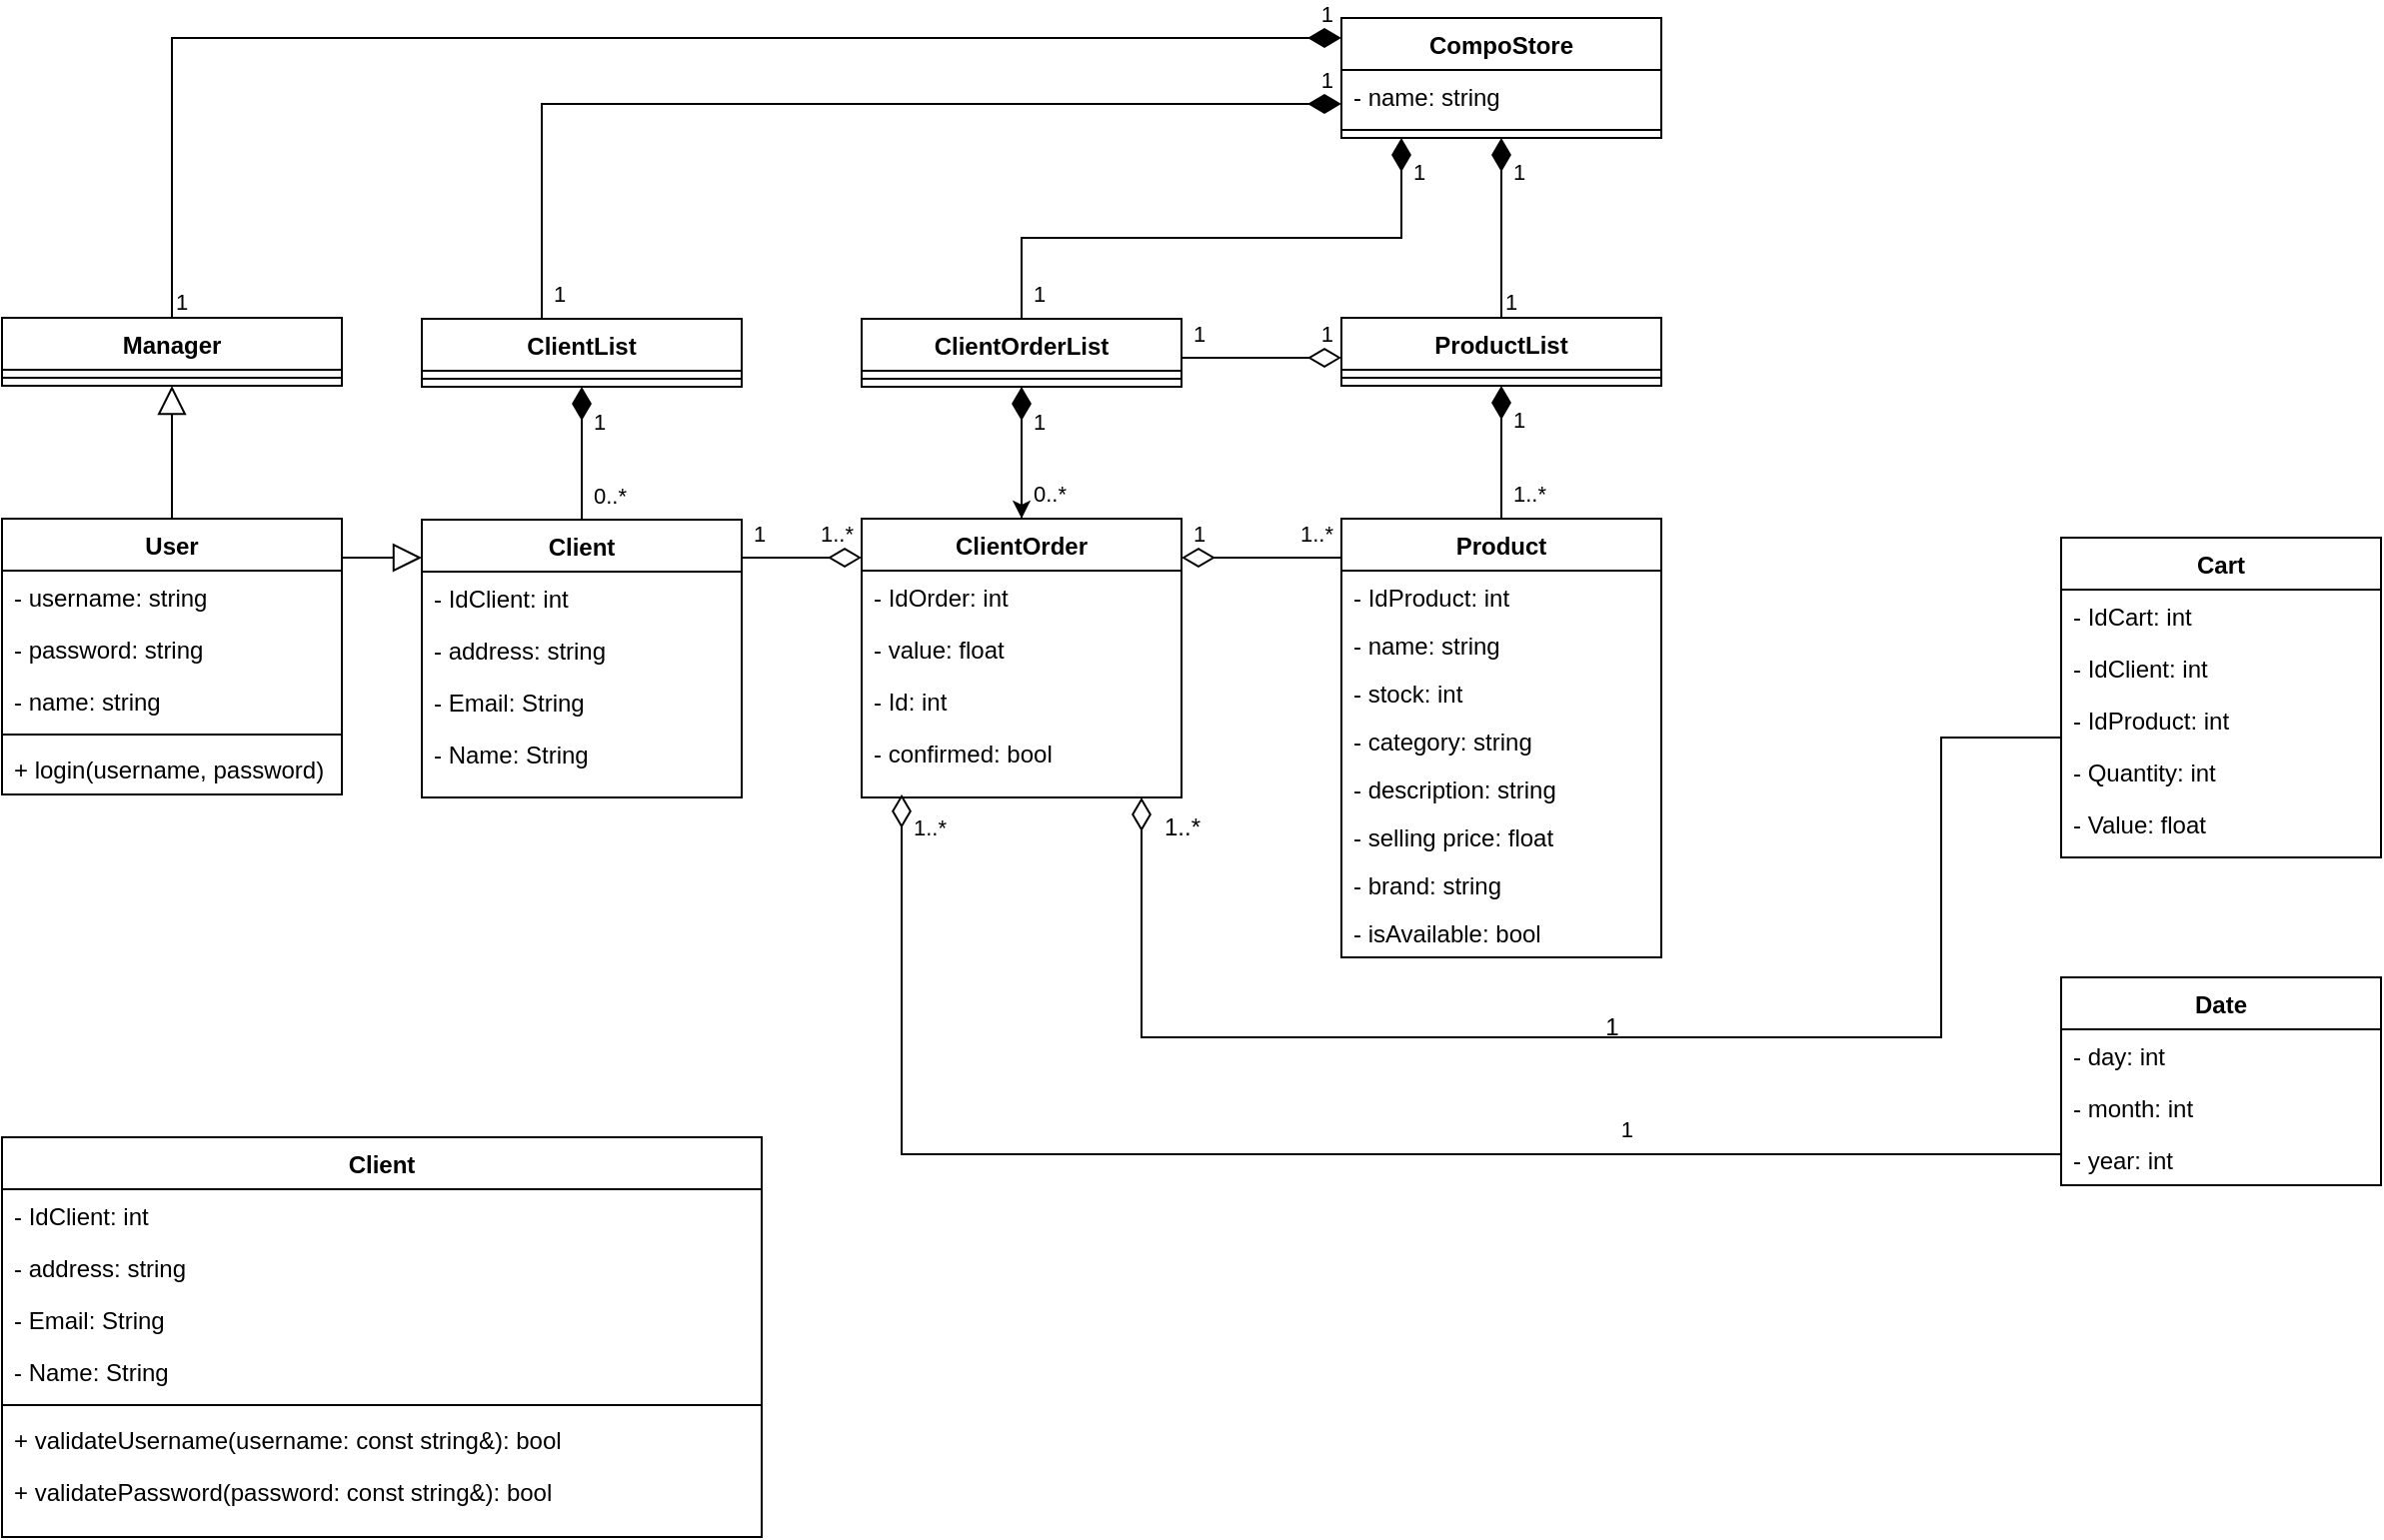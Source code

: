 <mxfile version="24.2.5" type="device">
  <diagram id="C5RBs43oDa-KdzZeNtuy" name="Page-1">
    <mxGraphModel dx="2487" dy="984" grid="1" gridSize="10" guides="1" tooltips="1" connect="1" arrows="1" fold="1" page="0" pageScale="1" pageWidth="827" pageHeight="1169" math="0" shadow="0">
      <root>
        <mxCell id="WIyWlLk6GJQsqaUBKTNV-0" />
        <mxCell id="WIyWlLk6GJQsqaUBKTNV-1" parent="WIyWlLk6GJQsqaUBKTNV-0" />
        <mxCell id="zkfFHV4jXpPFQw0GAbJ--0" value="CompoStore&#xa;" style="swimlane;fontStyle=1;align=center;verticalAlign=top;childLayout=stackLayout;horizontal=1;startSize=26;horizontalStack=0;resizeParent=1;resizeLast=0;collapsible=1;marginBottom=0;rounded=0;shadow=0;strokeWidth=1;" parent="WIyWlLk6GJQsqaUBKTNV-1" vertex="1">
          <mxGeometry x="220" y="120" width="160" height="60" as="geometry">
            <mxRectangle x="220" y="120" width="160" height="26" as="alternateBounds" />
          </mxGeometry>
        </mxCell>
        <mxCell id="zkfFHV4jXpPFQw0GAbJ--1" value="- name: string" style="text;align=left;verticalAlign=top;spacingLeft=4;spacingRight=4;overflow=hidden;rotatable=0;points=[[0,0.5],[1,0.5]];portConstraint=eastwest;" parent="zkfFHV4jXpPFQw0GAbJ--0" vertex="1">
          <mxGeometry y="26" width="160" height="26" as="geometry" />
        </mxCell>
        <mxCell id="zkfFHV4jXpPFQw0GAbJ--4" value="" style="line;html=1;strokeWidth=1;align=left;verticalAlign=middle;spacingTop=-1;spacingLeft=3;spacingRight=3;rotatable=0;labelPosition=right;points=[];portConstraint=eastwest;" parent="zkfFHV4jXpPFQw0GAbJ--0" vertex="1">
          <mxGeometry y="52" width="160" height="8" as="geometry" />
        </mxCell>
        <mxCell id="zkfFHV4jXpPFQw0GAbJ--17" value="ProductList" style="swimlane;fontStyle=1;align=center;verticalAlign=top;childLayout=stackLayout;horizontal=1;startSize=26;horizontalStack=0;resizeParent=1;resizeLast=0;collapsible=1;marginBottom=0;rounded=0;shadow=0;strokeWidth=1;" parent="WIyWlLk6GJQsqaUBKTNV-1" vertex="1">
          <mxGeometry x="220" y="270" width="160" height="34" as="geometry">
            <mxRectangle x="508" y="120" width="160" height="26" as="alternateBounds" />
          </mxGeometry>
        </mxCell>
        <mxCell id="zkfFHV4jXpPFQw0GAbJ--23" value="" style="line;html=1;strokeWidth=1;align=left;verticalAlign=middle;spacingTop=-1;spacingLeft=3;spacingRight=3;rotatable=0;labelPosition=right;points=[];portConstraint=eastwest;" parent="zkfFHV4jXpPFQw0GAbJ--17" vertex="1">
          <mxGeometry y="26" width="160" height="8" as="geometry" />
        </mxCell>
        <mxCell id="iN_ytyPFfwO-LKRt8U5E-12" value="ClientList" style="swimlane;fontStyle=1;align=center;verticalAlign=top;childLayout=stackLayout;horizontal=1;startSize=26;horizontalStack=0;resizeParent=1;resizeLast=0;collapsible=1;marginBottom=0;rounded=0;shadow=0;strokeWidth=1;" parent="WIyWlLk6GJQsqaUBKTNV-1" vertex="1">
          <mxGeometry x="-240" y="270.53" width="160" height="34" as="geometry">
            <mxRectangle x="508" y="120" width="160" height="26" as="alternateBounds" />
          </mxGeometry>
        </mxCell>
        <mxCell id="iN_ytyPFfwO-LKRt8U5E-14" value="" style="line;html=1;strokeWidth=1;align=left;verticalAlign=middle;spacingTop=-1;spacingLeft=3;spacingRight=3;rotatable=0;labelPosition=right;points=[];portConstraint=eastwest;" parent="iN_ytyPFfwO-LKRt8U5E-12" vertex="1">
          <mxGeometry y="26" width="160" height="8" as="geometry" />
        </mxCell>
        <mxCell id="iN_ytyPFfwO-LKRt8U5E-16" value="Product" style="swimlane;fontStyle=1;align=center;verticalAlign=top;childLayout=stackLayout;horizontal=1;startSize=26;horizontalStack=0;resizeParent=1;resizeLast=0;collapsible=1;marginBottom=0;rounded=0;shadow=0;strokeWidth=1;" parent="WIyWlLk6GJQsqaUBKTNV-1" vertex="1">
          <mxGeometry x="220" y="370.44" width="160" height="219.56" as="geometry">
            <mxRectangle x="530" y="340" width="160" height="26" as="alternateBounds" />
          </mxGeometry>
        </mxCell>
        <mxCell id="iN_ytyPFfwO-LKRt8U5E-17" value="- IdProduct: int" style="text;align=left;verticalAlign=top;spacingLeft=4;spacingRight=4;overflow=hidden;rotatable=0;points=[[0,0.5],[1,0.5]];portConstraint=eastwest;rounded=0;shadow=0;html=0;" parent="iN_ytyPFfwO-LKRt8U5E-16" vertex="1">
          <mxGeometry y="26" width="160" height="24" as="geometry" />
        </mxCell>
        <mxCell id="iN_ytyPFfwO-LKRt8U5E-31" value="- name: string" style="text;align=left;verticalAlign=top;spacingLeft=4;spacingRight=4;overflow=hidden;rotatable=0;points=[[0,0.5],[1,0.5]];portConstraint=eastwest;rounded=0;shadow=0;html=0;" parent="iN_ytyPFfwO-LKRt8U5E-16" vertex="1">
          <mxGeometry y="50" width="160" height="24" as="geometry" />
        </mxCell>
        <mxCell id="iN_ytyPFfwO-LKRt8U5E-32" value="- stock: int" style="text;align=left;verticalAlign=top;spacingLeft=4;spacingRight=4;overflow=hidden;rotatable=0;points=[[0,0.5],[1,0.5]];portConstraint=eastwest;rounded=0;shadow=0;html=0;" parent="iN_ytyPFfwO-LKRt8U5E-16" vertex="1">
          <mxGeometry y="74" width="160" height="24" as="geometry" />
        </mxCell>
        <mxCell id="iN_ytyPFfwO-LKRt8U5E-33" value="- category: string" style="text;align=left;verticalAlign=top;spacingLeft=4;spacingRight=4;overflow=hidden;rotatable=0;points=[[0,0.5],[1,0.5]];portConstraint=eastwest;rounded=0;shadow=0;html=0;" parent="iN_ytyPFfwO-LKRt8U5E-16" vertex="1">
          <mxGeometry y="98" width="160" height="24" as="geometry" />
        </mxCell>
        <mxCell id="iN_ytyPFfwO-LKRt8U5E-34" value="- description: string" style="text;align=left;verticalAlign=top;spacingLeft=4;spacingRight=4;overflow=hidden;rotatable=0;points=[[0,0.5],[1,0.5]];portConstraint=eastwest;rounded=0;shadow=0;html=0;" parent="iN_ytyPFfwO-LKRt8U5E-16" vertex="1">
          <mxGeometry y="122" width="160" height="24" as="geometry" />
        </mxCell>
        <mxCell id="iN_ytyPFfwO-LKRt8U5E-37" value="- selling price: float" style="text;align=left;verticalAlign=top;spacingLeft=4;spacingRight=4;overflow=hidden;rotatable=0;points=[[0,0.5],[1,0.5]];portConstraint=eastwest;rounded=0;shadow=0;html=0;" parent="iN_ytyPFfwO-LKRt8U5E-16" vertex="1">
          <mxGeometry y="146" width="160" height="24" as="geometry" />
        </mxCell>
        <mxCell id="iN_ytyPFfwO-LKRt8U5E-30" value="- brand: string" style="text;align=left;verticalAlign=top;spacingLeft=4;spacingRight=4;overflow=hidden;rotatable=0;points=[[0,0.5],[1,0.5]];portConstraint=eastwest;rounded=0;shadow=0;html=0;" parent="iN_ytyPFfwO-LKRt8U5E-16" vertex="1">
          <mxGeometry y="170" width="160" height="24" as="geometry" />
        </mxCell>
        <mxCell id="5Gs4MKYPkvbhKGbTaoF_-2" value="- isAvailable: bool" style="text;align=left;verticalAlign=top;spacingLeft=4;spacingRight=4;overflow=hidden;rotatable=0;points=[[0,0.5],[1,0.5]];portConstraint=eastwest;rounded=0;shadow=0;html=0;" parent="iN_ytyPFfwO-LKRt8U5E-16" vertex="1">
          <mxGeometry y="194" width="160" height="24" as="geometry" />
        </mxCell>
        <mxCell id="iN_ytyPFfwO-LKRt8U5E-38" value="" style="endArrow=none;endSize=12;startArrow=diamondThin;startSize=14;startFill=1;edgeStyle=orthogonalEdgeStyle;rounded=0;shadow=0;html=1;endFill=0;" parent="WIyWlLk6GJQsqaUBKTNV-1" source="zkfFHV4jXpPFQw0GAbJ--17" target="iN_ytyPFfwO-LKRt8U5E-16" edge="1">
          <mxGeometry relative="1" as="geometry">
            <mxPoint x="380" y="270" as="sourcePoint" />
            <mxPoint x="540" y="270" as="targetPoint" />
          </mxGeometry>
        </mxCell>
        <mxCell id="iN_ytyPFfwO-LKRt8U5E-39" value="1" style="edgeLabel;resizable=0;html=1;align=left;verticalAlign=top;spacingLeft=0;spacing=6;" parent="iN_ytyPFfwO-LKRt8U5E-38" connectable="0" vertex="1">
          <mxGeometry x="-1" relative="1" as="geometry" />
        </mxCell>
        <mxCell id="iN_ytyPFfwO-LKRt8U5E-40" value="1..*" style="edgeLabel;resizable=0;html=1;align=left;verticalAlign=bottom;spacingLeft=0;spacing=6;" parent="iN_ytyPFfwO-LKRt8U5E-38" connectable="0" vertex="1">
          <mxGeometry x="1" relative="1" as="geometry" />
        </mxCell>
        <mxCell id="iN_ytyPFfwO-LKRt8U5E-41" value="" style="endArrow=none;endSize=12;startArrow=diamondThin;startSize=14;startFill=1;edgeStyle=orthogonalEdgeStyle;rounded=0;shadow=0;html=1;endFill=0;" parent="WIyWlLk6GJQsqaUBKTNV-1" source="zkfFHV4jXpPFQw0GAbJ--0" target="zkfFHV4jXpPFQw0GAbJ--17" edge="1">
          <mxGeometry relative="1" as="geometry">
            <mxPoint x="310" y="200" as="sourcePoint" />
            <mxPoint x="480" y="280" as="targetPoint" />
            <Array as="points">
              <mxPoint x="300" y="220" />
              <mxPoint x="300" y="220" />
            </Array>
          </mxGeometry>
        </mxCell>
        <mxCell id="iN_ytyPFfwO-LKRt8U5E-42" value="1" style="edgeLabel;resizable=0;html=1;align=left;verticalAlign=top;spacingLeft=0;spacingBottom=0;spacing=6;" parent="iN_ytyPFfwO-LKRt8U5E-41" connectable="0" vertex="1">
          <mxGeometry x="-1" relative="1" as="geometry" />
        </mxCell>
        <mxCell id="iN_ytyPFfwO-LKRt8U5E-43" value="1" style="edgeLabel;resizable=0;html=1;align=left;verticalAlign=bottom;" parent="iN_ytyPFfwO-LKRt8U5E-41" connectable="0" vertex="1">
          <mxGeometry x="1" relative="1" as="geometry" />
        </mxCell>
        <mxCell id="iN_ytyPFfwO-LKRt8U5E-52" value="Client" style="swimlane;fontStyle=1;align=center;verticalAlign=top;childLayout=stackLayout;horizontal=1;startSize=26;horizontalStack=0;resizeParent=1;resizeLast=0;collapsible=1;marginBottom=0;rounded=0;shadow=0;strokeWidth=1;" parent="WIyWlLk6GJQsqaUBKTNV-1" vertex="1">
          <mxGeometry x="-240" y="370.97" width="160" height="139.03" as="geometry">
            <mxRectangle x="508" y="120" width="160" height="26" as="alternateBounds" />
          </mxGeometry>
        </mxCell>
        <mxCell id="sALnEftFewzRV7vNK5JJ-0" value="- IdClient: int" style="text;align=left;verticalAlign=top;spacingLeft=4;spacingRight=4;overflow=hidden;rotatable=0;points=[[0,0.5],[1,0.5]];portConstraint=eastwest;rounded=0;shadow=0;html=0;" vertex="1" parent="iN_ytyPFfwO-LKRt8U5E-52">
          <mxGeometry y="26" width="160" height="26" as="geometry" />
        </mxCell>
        <mxCell id="iN_ytyPFfwO-LKRt8U5E-53" value="- address: string" style="text;align=left;verticalAlign=top;spacingLeft=4;spacingRight=4;overflow=hidden;rotatable=0;points=[[0,0.5],[1,0.5]];portConstraint=eastwest;rounded=0;shadow=0;html=0;" parent="iN_ytyPFfwO-LKRt8U5E-52" vertex="1">
          <mxGeometry y="52" width="160" height="26" as="geometry" />
        </mxCell>
        <mxCell id="7v_f2DVDpKkLpPEvHury-0" value="- Email: String" style="text;align=left;verticalAlign=top;spacingLeft=4;spacingRight=4;overflow=hidden;rotatable=0;points=[[0,0.5],[1,0.5]];portConstraint=eastwest;rounded=0;shadow=0;html=0;" parent="iN_ytyPFfwO-LKRt8U5E-52" vertex="1">
          <mxGeometry y="78" width="160" height="26" as="geometry" />
        </mxCell>
        <mxCell id="sALnEftFewzRV7vNK5JJ-1" value="- Name: String" style="text;align=left;verticalAlign=top;spacingLeft=4;spacingRight=4;overflow=hidden;rotatable=0;points=[[0,0.5],[1,0.5]];portConstraint=eastwest;rounded=0;shadow=0;html=0;" vertex="1" parent="iN_ytyPFfwO-LKRt8U5E-52">
          <mxGeometry y="104" width="160" height="26" as="geometry" />
        </mxCell>
        <mxCell id="iN_ytyPFfwO-LKRt8U5E-55" value="" style="endArrow=none;endSize=12;startArrow=diamondThin;startSize=14;startFill=1;edgeStyle=orthogonalEdgeStyle;rounded=0;shadow=0;html=1;endFill=0;" parent="WIyWlLk6GJQsqaUBKTNV-1" source="iN_ytyPFfwO-LKRt8U5E-12" target="iN_ytyPFfwO-LKRt8U5E-52" edge="1">
          <mxGeometry relative="1" as="geometry">
            <mxPoint x="-160" y="348.53" as="sourcePoint" />
            <mxPoint x="-170" y="458.53" as="targetPoint" />
          </mxGeometry>
        </mxCell>
        <mxCell id="iN_ytyPFfwO-LKRt8U5E-56" value="1" style="edgeLabel;resizable=0;html=1;align=left;verticalAlign=top;spacingLeft=0;spacing=6;" parent="iN_ytyPFfwO-LKRt8U5E-55" connectable="0" vertex="1">
          <mxGeometry x="-1" relative="1" as="geometry" />
        </mxCell>
        <mxCell id="iN_ytyPFfwO-LKRt8U5E-57" value="0..*" style="edgeLabel;resizable=0;html=1;align=left;verticalAlign=bottom;spacingLeft=0;spacing=6;" parent="iN_ytyPFfwO-LKRt8U5E-55" connectable="0" vertex="1">
          <mxGeometry x="1" relative="1" as="geometry" />
        </mxCell>
        <mxCell id="eAABxuXtEv0g0_l2Q7G4-8" value="" style="endArrow=none;endSize=12;startArrow=diamondThin;startSize=14;startFill=1;edgeStyle=orthogonalEdgeStyle;rounded=0;shadow=0;html=1;endFill=0;" parent="WIyWlLk6GJQsqaUBKTNV-1" source="zkfFHV4jXpPFQw0GAbJ--0" target="iN_ytyPFfwO-LKRt8U5E-12" edge="1">
          <mxGeometry relative="1" as="geometry">
            <mxPoint x="-170" y="150" as="sourcePoint" />
            <mxPoint x="50" y="260" as="targetPoint" />
            <Array as="points">
              <mxPoint x="-180" y="163" />
            </Array>
          </mxGeometry>
        </mxCell>
        <mxCell id="eAABxuXtEv0g0_l2Q7G4-9" value="1" style="edgeLabel;resizable=0;html=1;align=right;verticalAlign=bottom;spacingLeft=0;spacingBottom=0;spacing=6;" parent="eAABxuXtEv0g0_l2Q7G4-8" connectable="0" vertex="1">
          <mxGeometry x="-1" relative="1" as="geometry" />
        </mxCell>
        <mxCell id="eAABxuXtEv0g0_l2Q7G4-10" value="1" style="edgeLabel;resizable=0;html=1;align=left;verticalAlign=bottom;spacing=6;" parent="eAABxuXtEv0g0_l2Q7G4-8" connectable="0" vertex="1">
          <mxGeometry x="1" relative="1" as="geometry" />
        </mxCell>
        <mxCell id="5Gs4MKYPkvbhKGbTaoF_-1" style="edgeStyle=orthogonalEdgeStyle;rounded=0;orthogonalLoop=1;jettySize=auto;html=1;" parent="WIyWlLk6GJQsqaUBKTNV-1" source="eAABxuXtEv0g0_l2Q7G4-11" target="eAABxuXtEv0g0_l2Q7G4-14" edge="1">
          <mxGeometry relative="1" as="geometry" />
        </mxCell>
        <mxCell id="eAABxuXtEv0g0_l2Q7G4-11" value="ClientOrderList" style="swimlane;fontStyle=1;align=center;verticalAlign=top;childLayout=stackLayout;horizontal=1;startSize=26;horizontalStack=0;resizeParent=1;resizeLast=0;collapsible=1;marginBottom=0;rounded=0;shadow=0;strokeWidth=1;" parent="WIyWlLk6GJQsqaUBKTNV-1" vertex="1">
          <mxGeometry x="-20" y="270.53" width="160" height="34" as="geometry">
            <mxRectangle x="-20" y="270.53" width="160" height="26" as="alternateBounds" />
          </mxGeometry>
        </mxCell>
        <mxCell id="eAABxuXtEv0g0_l2Q7G4-13" value="" style="line;html=1;strokeWidth=1;align=left;verticalAlign=middle;spacingTop=-1;spacingLeft=3;spacingRight=3;rotatable=0;labelPosition=right;points=[];portConstraint=eastwest;" parent="eAABxuXtEv0g0_l2Q7G4-11" vertex="1">
          <mxGeometry y="26" width="160" height="8" as="geometry" />
        </mxCell>
        <mxCell id="eAABxuXtEv0g0_l2Q7G4-14" value="ClientOrder" style="swimlane;fontStyle=1;align=center;verticalAlign=top;childLayout=stackLayout;horizontal=1;startSize=26;horizontalStack=0;resizeParent=1;resizeLast=0;collapsible=1;marginBottom=0;rounded=0;shadow=0;strokeWidth=1;" parent="WIyWlLk6GJQsqaUBKTNV-1" vertex="1">
          <mxGeometry x="-20" y="370.44" width="160" height="139.56" as="geometry">
            <mxRectangle x="-20" y="370.97" width="160" height="26" as="alternateBounds" />
          </mxGeometry>
        </mxCell>
        <mxCell id="5Gs4MKYPkvbhKGbTaoF_-0" value="- IdOrder: int" style="text;align=left;verticalAlign=top;spacingLeft=4;spacingRight=4;overflow=hidden;rotatable=0;points=[[0,0.5],[1,0.5]];portConstraint=eastwest;rounded=0;shadow=0;html=0;" parent="eAABxuXtEv0g0_l2Q7G4-14" vertex="1">
          <mxGeometry y="26" width="160" height="26" as="geometry" />
        </mxCell>
        <mxCell id="eAABxuXtEv0g0_l2Q7G4-98" value="- value: float" style="text;align=left;verticalAlign=top;spacingLeft=4;spacingRight=4;overflow=hidden;rotatable=0;points=[[0,0.5],[1,0.5]];portConstraint=eastwest;rounded=0;shadow=0;html=0;" parent="eAABxuXtEv0g0_l2Q7G4-14" vertex="1">
          <mxGeometry y="52" width="160" height="26" as="geometry" />
        </mxCell>
        <mxCell id="7v_f2DVDpKkLpPEvHury-25" value="- Id: int" style="text;align=left;verticalAlign=top;spacingLeft=4;spacingRight=4;overflow=hidden;rotatable=0;points=[[0,0.5],[1,0.5]];portConstraint=eastwest;rounded=0;shadow=0;html=0;" parent="eAABxuXtEv0g0_l2Q7G4-14" vertex="1">
          <mxGeometry y="78" width="160" height="26" as="geometry" />
        </mxCell>
        <mxCell id="7v_f2DVDpKkLpPEvHury-31" value="- confirmed: bool" style="text;align=left;verticalAlign=top;spacingLeft=4;spacingRight=4;overflow=hidden;rotatable=0;points=[[0,0.5],[1,0.5]];portConstraint=eastwest;rounded=0;shadow=0;html=0;" parent="eAABxuXtEv0g0_l2Q7G4-14" vertex="1">
          <mxGeometry y="104" width="160" height="26" as="geometry" />
        </mxCell>
        <mxCell id="eAABxuXtEv0g0_l2Q7G4-17" value="" style="endArrow=none;endSize=12;startArrow=diamondThin;startSize=14;startFill=1;edgeStyle=orthogonalEdgeStyle;rounded=0;shadow=0;html=1;endFill=0;" parent="WIyWlLk6GJQsqaUBKTNV-1" source="eAABxuXtEv0g0_l2Q7G4-11" target="eAABxuXtEv0g0_l2Q7G4-14" edge="1">
          <mxGeometry relative="1" as="geometry">
            <mxPoint x="60" y="348.53" as="sourcePoint" />
            <mxPoint x="50" y="458.53" as="targetPoint" />
          </mxGeometry>
        </mxCell>
        <mxCell id="eAABxuXtEv0g0_l2Q7G4-18" value="1" style="edgeLabel;resizable=0;html=1;align=left;verticalAlign=top;spacingLeft=0;spacing=6;" parent="eAABxuXtEv0g0_l2Q7G4-17" connectable="0" vertex="1">
          <mxGeometry x="-1" relative="1" as="geometry" />
        </mxCell>
        <mxCell id="eAABxuXtEv0g0_l2Q7G4-19" value="0..*" style="edgeLabel;resizable=0;html=1;align=left;verticalAlign=bottom;spacingLeft=0;spacing=6;" parent="eAABxuXtEv0g0_l2Q7G4-17" connectable="0" vertex="1">
          <mxGeometry x="1" relative="1" as="geometry" />
        </mxCell>
        <mxCell id="eAABxuXtEv0g0_l2Q7G4-23" value="" style="endArrow=none;endSize=12;startArrow=diamondThin;startSize=14;startFill=0;edgeStyle=orthogonalEdgeStyle;rounded=0;shadow=0;html=1;endFill=0;" parent="WIyWlLk6GJQsqaUBKTNV-1" source="zkfFHV4jXpPFQw0GAbJ--17" target="eAABxuXtEv0g0_l2Q7G4-11" edge="1">
          <mxGeometry relative="1" as="geometry">
            <mxPoint x="160" y="370" as="sourcePoint" />
            <mxPoint x="160" y="360" as="targetPoint" />
            <Array as="points">
              <mxPoint x="180" y="290" />
              <mxPoint x="180" y="290" />
            </Array>
          </mxGeometry>
        </mxCell>
        <mxCell id="eAABxuXtEv0g0_l2Q7G4-24" value="1" style="edgeLabel;resizable=0;html=1;align=right;verticalAlign=bottom;spacingLeft=0;spacing=6;" parent="eAABxuXtEv0g0_l2Q7G4-23" connectable="0" vertex="1">
          <mxGeometry x="-1" relative="1" as="geometry" />
        </mxCell>
        <mxCell id="eAABxuXtEv0g0_l2Q7G4-25" value="1" style="edgeLabel;resizable=0;html=1;align=left;verticalAlign=bottom;spacingLeft=0;spacing=6;" parent="eAABxuXtEv0g0_l2Q7G4-23" connectable="0" vertex="1">
          <mxGeometry x="1" relative="1" as="geometry" />
        </mxCell>
        <mxCell id="eAABxuXtEv0g0_l2Q7G4-26" value="" style="endArrow=none;endSize=12;startArrow=diamondThin;startSize=14;startFill=1;edgeStyle=orthogonalEdgeStyle;rounded=0;shadow=0;html=1;endFill=0;" parent="WIyWlLk6GJQsqaUBKTNV-1" source="zkfFHV4jXpPFQw0GAbJ--0" target="eAABxuXtEv0g0_l2Q7G4-11" edge="1">
          <mxGeometry relative="1" as="geometry">
            <mxPoint x="230" y="170" as="sourcePoint" />
            <mxPoint x="-220" y="280" as="targetPoint" />
            <Array as="points">
              <mxPoint x="250" y="230" />
              <mxPoint x="60" y="230" />
            </Array>
          </mxGeometry>
        </mxCell>
        <mxCell id="eAABxuXtEv0g0_l2Q7G4-27" value="1" style="edgeLabel;resizable=0;html=1;align=left;verticalAlign=top;spacingLeft=0;spacingBottom=0;spacing=6;" parent="eAABxuXtEv0g0_l2Q7G4-26" connectable="0" vertex="1">
          <mxGeometry x="-1" relative="1" as="geometry" />
        </mxCell>
        <mxCell id="eAABxuXtEv0g0_l2Q7G4-28" value="1" style="edgeLabel;resizable=0;html=1;align=left;verticalAlign=bottom;spacing=6;" parent="eAABxuXtEv0g0_l2Q7G4-26" connectable="0" vertex="1">
          <mxGeometry x="1" relative="1" as="geometry" />
        </mxCell>
        <mxCell id="eAABxuXtEv0g0_l2Q7G4-73" value="" style="endArrow=none;endSize=12;startArrow=diamondThin;startSize=14;startFill=0;edgeStyle=orthogonalEdgeStyle;rounded=0;shadow=0;html=1;endFill=0;" parent="WIyWlLk6GJQsqaUBKTNV-1" source="eAABxuXtEv0g0_l2Q7G4-14" target="iN_ytyPFfwO-LKRt8U5E-52" edge="1">
          <mxGeometry relative="1" as="geometry">
            <mxPoint x="-40" y="400.71" as="sourcePoint" />
            <mxPoint x="-130" y="400.71" as="targetPoint" />
            <Array as="points">
              <mxPoint x="-50" y="390" />
              <mxPoint x="-50" y="390" />
            </Array>
          </mxGeometry>
        </mxCell>
        <mxCell id="eAABxuXtEv0g0_l2Q7G4-74" value="1..*" style="edgeLabel;resizable=0;html=1;align=right;verticalAlign=bottom;spacingLeft=0;spacing=6;" parent="eAABxuXtEv0g0_l2Q7G4-73" connectable="0" vertex="1">
          <mxGeometry x="-1" relative="1" as="geometry" />
        </mxCell>
        <mxCell id="eAABxuXtEv0g0_l2Q7G4-75" value="1" style="edgeLabel;resizable=0;html=1;align=left;verticalAlign=bottom;spacingLeft=0;spacing=6;" parent="eAABxuXtEv0g0_l2Q7G4-73" connectable="0" vertex="1">
          <mxGeometry x="1" relative="1" as="geometry" />
        </mxCell>
        <mxCell id="eAABxuXtEv0g0_l2Q7G4-76" value="" style="endArrow=none;endSize=12;startArrow=diamondThin;startSize=14;startFill=0;edgeStyle=orthogonalEdgeStyle;rounded=0;shadow=0;html=1;endFill=0;" parent="WIyWlLk6GJQsqaUBKTNV-1" source="eAABxuXtEv0g0_l2Q7G4-14" target="iN_ytyPFfwO-LKRt8U5E-16" edge="1">
          <mxGeometry relative="1" as="geometry">
            <mxPoint x="140" y="395.44" as="sourcePoint" />
            <mxPoint x="140" y="475.44" as="targetPoint" />
            <Array as="points">
              <mxPoint x="180" y="390" />
              <mxPoint x="180" y="390" />
            </Array>
          </mxGeometry>
        </mxCell>
        <mxCell id="eAABxuXtEv0g0_l2Q7G4-77" value="1" style="edgeLabel;resizable=0;html=1;align=left;verticalAlign=bottom;spacingLeft=0;spacing=6;" parent="eAABxuXtEv0g0_l2Q7G4-76" connectable="0" vertex="1">
          <mxGeometry x="-1" relative="1" as="geometry" />
        </mxCell>
        <mxCell id="eAABxuXtEv0g0_l2Q7G4-78" value="1..*" style="edgeLabel;resizable=0;html=1;align=right;verticalAlign=bottom;spacingLeft=0;spacing=6;" parent="eAABxuXtEv0g0_l2Q7G4-76" connectable="0" vertex="1">
          <mxGeometry x="1" relative="1" as="geometry" />
        </mxCell>
        <mxCell id="eAABxuXtEv0g0_l2Q7G4-91" style="edgeStyle=orthogonalEdgeStyle;rounded=0;orthogonalLoop=1;jettySize=auto;html=1;endArrow=block;endFill=0;endSize=12;" parent="WIyWlLk6GJQsqaUBKTNV-1" source="eAABxuXtEv0g0_l2Q7G4-82" target="eAABxuXtEv0g0_l2Q7G4-85" edge="1">
          <mxGeometry relative="1" as="geometry">
            <mxPoint x="-370" y="440" as="targetPoint" />
            <Array as="points">
              <mxPoint x="-370" y="420" />
              <mxPoint x="-370" y="420" />
            </Array>
          </mxGeometry>
        </mxCell>
        <mxCell id="eAABxuXtEv0g0_l2Q7G4-82" value="User" style="swimlane;fontStyle=1;align=center;verticalAlign=top;childLayout=stackLayout;horizontal=1;startSize=26;horizontalStack=0;resizeParent=1;resizeLast=0;collapsible=1;marginBottom=0;rounded=0;shadow=0;strokeWidth=1;" parent="WIyWlLk6GJQsqaUBKTNV-1" vertex="1">
          <mxGeometry x="-450" y="370.44" width="170" height="138" as="geometry">
            <mxRectangle x="-450" y="370.44" width="160" height="26" as="alternateBounds" />
          </mxGeometry>
        </mxCell>
        <mxCell id="eAABxuXtEv0g0_l2Q7G4-83" value="- username: string" style="text;align=left;verticalAlign=top;spacingLeft=4;spacingRight=4;overflow=hidden;rotatable=0;points=[[0,0.5],[1,0.5]];portConstraint=eastwest;rounded=0;shadow=0;html=0;" parent="eAABxuXtEv0g0_l2Q7G4-82" vertex="1">
          <mxGeometry y="26" width="170" height="26" as="geometry" />
        </mxCell>
        <mxCell id="eAABxuXtEv0g0_l2Q7G4-93" value="- password: string" style="text;align=left;verticalAlign=top;spacingLeft=4;spacingRight=4;overflow=hidden;rotatable=0;points=[[0,0.5],[1,0.5]];portConstraint=eastwest;rounded=0;shadow=0;html=0;" parent="eAABxuXtEv0g0_l2Q7G4-82" vertex="1">
          <mxGeometry y="52" width="170" height="26" as="geometry" />
        </mxCell>
        <mxCell id="eAABxuXtEv0g0_l2Q7G4-96" value="- name: string" style="text;align=left;verticalAlign=top;spacingLeft=4;spacingRight=4;overflow=hidden;rotatable=0;points=[[0,0.5],[1,0.5]];portConstraint=eastwest;rounded=0;shadow=0;html=0;" parent="eAABxuXtEv0g0_l2Q7G4-82" vertex="1">
          <mxGeometry y="78" width="170" height="26" as="geometry" />
        </mxCell>
        <mxCell id="eAABxuXtEv0g0_l2Q7G4-84" value="" style="line;html=1;strokeWidth=1;align=left;verticalAlign=middle;spacingTop=-1;spacingLeft=3;spacingRight=3;rotatable=0;labelPosition=right;points=[];portConstraint=eastwest;" parent="eAABxuXtEv0g0_l2Q7G4-82" vertex="1">
          <mxGeometry y="104" width="170" height="8" as="geometry" />
        </mxCell>
        <mxCell id="eAABxuXtEv0g0_l2Q7G4-95" value="+ login(username, password)" style="text;align=left;verticalAlign=top;spacingLeft=4;spacingRight=4;overflow=hidden;rotatable=0;points=[[0,0.5],[1,0.5]];portConstraint=eastwest;rounded=0;shadow=0;html=0;" parent="eAABxuXtEv0g0_l2Q7G4-82" vertex="1">
          <mxGeometry y="112" width="170" height="26" as="geometry" />
        </mxCell>
        <mxCell id="eAABxuXtEv0g0_l2Q7G4-85" value="Manager" style="swimlane;fontStyle=1;align=center;verticalAlign=top;childLayout=stackLayout;horizontal=1;startSize=26;horizontalStack=0;resizeParent=1;resizeLast=0;collapsible=1;marginBottom=0;rounded=0;shadow=0;strokeWidth=1;" parent="WIyWlLk6GJQsqaUBKTNV-1" vertex="1">
          <mxGeometry x="-450" y="270" width="170" height="34" as="geometry">
            <mxRectangle x="508" y="120" width="160" height="26" as="alternateBounds" />
          </mxGeometry>
        </mxCell>
        <mxCell id="eAABxuXtEv0g0_l2Q7G4-87" value="" style="line;html=1;strokeWidth=1;align=left;verticalAlign=middle;spacingTop=-1;spacingLeft=3;spacingRight=3;rotatable=0;labelPosition=right;points=[];portConstraint=eastwest;" parent="eAABxuXtEv0g0_l2Q7G4-85" vertex="1">
          <mxGeometry y="26" width="170" height="8" as="geometry" />
        </mxCell>
        <mxCell id="eAABxuXtEv0g0_l2Q7G4-88" value="" style="endArrow=none;endSize=12;startArrow=diamondThin;startSize=14;startFill=1;edgeStyle=orthogonalEdgeStyle;rounded=0;shadow=0;html=1;endFill=0;" parent="WIyWlLk6GJQsqaUBKTNV-1" source="zkfFHV4jXpPFQw0GAbJ--0" target="eAABxuXtEv0g0_l2Q7G4-85" edge="1">
          <mxGeometry relative="1" as="geometry">
            <mxPoint x="200" y="116" as="sourcePoint" />
            <mxPoint x="-250" y="236" as="targetPoint" />
            <Array as="points">
              <mxPoint x="-365" y="130" />
            </Array>
          </mxGeometry>
        </mxCell>
        <mxCell id="eAABxuXtEv0g0_l2Q7G4-89" value="1" style="edgeLabel;resizable=0;html=1;align=right;verticalAlign=bottom;spacingLeft=0;spacingBottom=0;spacing=6;" parent="eAABxuXtEv0g0_l2Q7G4-88" connectable="0" vertex="1">
          <mxGeometry x="-1" relative="1" as="geometry" />
        </mxCell>
        <mxCell id="eAABxuXtEv0g0_l2Q7G4-90" value="1" style="edgeLabel;resizable=0;html=1;align=left;verticalAlign=bottom;" parent="eAABxuXtEv0g0_l2Q7G4-88" connectable="0" vertex="1">
          <mxGeometry x="1" relative="1" as="geometry" />
        </mxCell>
        <mxCell id="eAABxuXtEv0g0_l2Q7G4-92" style="edgeStyle=orthogonalEdgeStyle;rounded=0;orthogonalLoop=1;jettySize=auto;html=1;endArrow=block;endFill=0;endSize=12;" parent="WIyWlLk6GJQsqaUBKTNV-1" source="eAABxuXtEv0g0_l2Q7G4-82" target="iN_ytyPFfwO-LKRt8U5E-52" edge="1">
          <mxGeometry relative="1" as="geometry">
            <Array as="points">
              <mxPoint x="-260" y="390" />
              <mxPoint x="-260" y="390" />
            </Array>
          </mxGeometry>
        </mxCell>
        <mxCell id="7v_f2DVDpKkLpPEvHury-1" value="Date" style="swimlane;fontStyle=1;align=center;verticalAlign=top;childLayout=stackLayout;horizontal=1;startSize=26;horizontalStack=0;resizeParent=1;resizeLast=0;collapsible=1;marginBottom=0;rounded=0;shadow=0;strokeWidth=1;" parent="WIyWlLk6GJQsqaUBKTNV-1" vertex="1">
          <mxGeometry x="580" y="600" width="160" height="104" as="geometry">
            <mxRectangle x="508" y="120" width="160" height="26" as="alternateBounds" />
          </mxGeometry>
        </mxCell>
        <mxCell id="7v_f2DVDpKkLpPEvHury-2" value="- day: int" style="text;align=left;verticalAlign=top;spacingLeft=4;spacingRight=4;overflow=hidden;rotatable=0;points=[[0,0.5],[1,0.5]];portConstraint=eastwest;rounded=0;shadow=0;html=0;" parent="7v_f2DVDpKkLpPEvHury-1" vertex="1">
          <mxGeometry y="26" width="160" height="26" as="geometry" />
        </mxCell>
        <mxCell id="7v_f2DVDpKkLpPEvHury-12" value="- month: int" style="text;align=left;verticalAlign=top;spacingLeft=4;spacingRight=4;overflow=hidden;rotatable=0;points=[[0,0.5],[1,0.5]];portConstraint=eastwest;rounded=0;shadow=0;html=0;" parent="7v_f2DVDpKkLpPEvHury-1" vertex="1">
          <mxGeometry y="52" width="160" height="26" as="geometry" />
        </mxCell>
        <mxCell id="7v_f2DVDpKkLpPEvHury-13" value="- year: int" style="text;align=left;verticalAlign=top;spacingLeft=4;spacingRight=4;overflow=hidden;rotatable=0;points=[[0,0.5],[1,0.5]];portConstraint=eastwest;rounded=0;shadow=0;html=0;" parent="7v_f2DVDpKkLpPEvHury-1" vertex="1">
          <mxGeometry y="78" width="160" height="26" as="geometry" />
        </mxCell>
        <mxCell id="7v_f2DVDpKkLpPEvHury-6" value="" style="endArrow=none;endSize=12;startArrow=diamondThin;startSize=14;startFill=0;edgeStyle=orthogonalEdgeStyle;rounded=0;shadow=0;html=1;endFill=0;" parent="WIyWlLk6GJQsqaUBKTNV-1" edge="1">
          <mxGeometry relative="1" as="geometry">
            <mxPoint y="508.44" as="sourcePoint" />
            <mxPoint x="370" y="688.44" as="targetPoint" />
            <Array as="points">
              <mxPoint y="688.44" />
              <mxPoint x="580" y="688.44" />
            </Array>
          </mxGeometry>
        </mxCell>
        <mxCell id="7v_f2DVDpKkLpPEvHury-7" value="1..*" style="edgeLabel;resizable=0;html=1;align=left;verticalAlign=top;spacingLeft=0;spacing=6;" parent="7v_f2DVDpKkLpPEvHury-6" connectable="0" vertex="1">
          <mxGeometry x="-1" relative="1" as="geometry" />
        </mxCell>
        <mxCell id="7v_f2DVDpKkLpPEvHury-8" value="1" style="edgeLabel;resizable=0;html=1;align=right;verticalAlign=bottom;spacingLeft=0;spacing=6;" parent="7v_f2DVDpKkLpPEvHury-6" connectable="0" vertex="1">
          <mxGeometry x="1" relative="1" as="geometry" />
        </mxCell>
        <mxCell id="WgEC_PKjb8s6BxPeyMoG-0" value="Client" style="swimlane;fontStyle=1;align=center;verticalAlign=top;childLayout=stackLayout;horizontal=1;startSize=26;horizontalStack=0;resizeParent=1;resizeLast=0;collapsible=1;marginBottom=0;rounded=0;shadow=0;strokeWidth=1;" parent="WIyWlLk6GJQsqaUBKTNV-1" vertex="1">
          <mxGeometry x="-450" y="680" width="380" height="200" as="geometry">
            <mxRectangle x="508" y="120" width="160" height="26" as="alternateBounds" />
          </mxGeometry>
        </mxCell>
        <mxCell id="sALnEftFewzRV7vNK5JJ-2" value="- IdClient: int" style="text;align=left;verticalAlign=top;spacingLeft=4;spacingRight=4;overflow=hidden;rotatable=0;points=[[0,0.5],[1,0.5]];portConstraint=eastwest;rounded=0;shadow=0;html=0;" vertex="1" parent="WgEC_PKjb8s6BxPeyMoG-0">
          <mxGeometry y="26" width="380" height="26" as="geometry" />
        </mxCell>
        <mxCell id="WgEC_PKjb8s6BxPeyMoG-1" value="- address: string" style="text;align=left;verticalAlign=top;spacingLeft=4;spacingRight=4;overflow=hidden;rotatable=0;points=[[0,0.5],[1,0.5]];portConstraint=eastwest;rounded=0;shadow=0;html=0;" parent="WgEC_PKjb8s6BxPeyMoG-0" vertex="1">
          <mxGeometry y="52" width="380" height="26" as="geometry" />
        </mxCell>
        <mxCell id="sALnEftFewzRV7vNK5JJ-3" value="- Email: String" style="text;align=left;verticalAlign=top;spacingLeft=4;spacingRight=4;overflow=hidden;rotatable=0;points=[[0,0.5],[1,0.5]];portConstraint=eastwest;rounded=0;shadow=0;html=0;" vertex="1" parent="WgEC_PKjb8s6BxPeyMoG-0">
          <mxGeometry y="78" width="380" height="26" as="geometry" />
        </mxCell>
        <mxCell id="sALnEftFewzRV7vNK5JJ-4" value="- Name: String" style="text;align=left;verticalAlign=top;spacingLeft=4;spacingRight=4;overflow=hidden;rotatable=0;points=[[0,0.5],[1,0.5]];portConstraint=eastwest;rounded=0;shadow=0;html=0;" vertex="1" parent="WgEC_PKjb8s6BxPeyMoG-0">
          <mxGeometry y="104" width="380" height="26" as="geometry" />
        </mxCell>
        <mxCell id="WgEC_PKjb8s6BxPeyMoG-4" value="" style="line;html=1;strokeWidth=1;align=left;verticalAlign=middle;spacingTop=-1;spacingLeft=3;spacingRight=3;rotatable=0;labelPosition=right;points=[];portConstraint=eastwest;" parent="WgEC_PKjb8s6BxPeyMoG-0" vertex="1">
          <mxGeometry y="130" width="380" height="8" as="geometry" />
        </mxCell>
        <mxCell id="WgEC_PKjb8s6BxPeyMoG-5" value="+ validateUsername(username: const string&amp;): bool" style="text;align=left;verticalAlign=top;spacingLeft=4;spacingRight=4;overflow=hidden;rotatable=0;points=[[0,0.5],[1,0.5]];portConstraint=eastwest;rounded=0;shadow=0;html=0;" parent="WgEC_PKjb8s6BxPeyMoG-0" vertex="1">
          <mxGeometry y="138" width="380" height="26" as="geometry" />
        </mxCell>
        <mxCell id="WgEC_PKjb8s6BxPeyMoG-6" value="+ validatePassword(password: const string&amp;): bool" style="text;align=left;verticalAlign=top;spacingLeft=4;spacingRight=4;overflow=hidden;rotatable=0;points=[[0,0.5],[1,0.5]];portConstraint=eastwest;rounded=0;shadow=0;html=0;" parent="WgEC_PKjb8s6BxPeyMoG-0" vertex="1">
          <mxGeometry y="164" width="380" height="26" as="geometry" />
        </mxCell>
        <mxCell id="HA1eFhWfTeUU6zQVvAMQ-4" value="Cart" style="swimlane;fontStyle=1;align=center;verticalAlign=top;childLayout=stackLayout;horizontal=1;startSize=26;horizontalStack=0;resizeParent=1;resizeLast=0;collapsible=1;marginBottom=0;rounded=0;shadow=0;strokeWidth=1;" parent="WIyWlLk6GJQsqaUBKTNV-1" vertex="1">
          <mxGeometry x="580" y="380" width="160" height="160" as="geometry">
            <mxRectangle x="508" y="120" width="160" height="26" as="alternateBounds" />
          </mxGeometry>
        </mxCell>
        <mxCell id="HA1eFhWfTeUU6zQVvAMQ-7" value="- IdCart: int&#xa;" style="text;align=left;verticalAlign=top;spacingLeft=4;spacingRight=4;overflow=hidden;rotatable=0;points=[[0,0.5],[1,0.5]];portConstraint=eastwest;rounded=0;shadow=0;html=0;" parent="HA1eFhWfTeUU6zQVvAMQ-4" vertex="1">
          <mxGeometry y="26" width="160" height="26" as="geometry" />
        </mxCell>
        <mxCell id="HA1eFhWfTeUU6zQVvAMQ-5" value="- IdClient: int" style="text;align=left;verticalAlign=top;spacingLeft=4;spacingRight=4;overflow=hidden;rotatable=0;points=[[0,0.5],[1,0.5]];portConstraint=eastwest;rounded=0;shadow=0;html=0;" parent="HA1eFhWfTeUU6zQVvAMQ-4" vertex="1">
          <mxGeometry y="52" width="160" height="26" as="geometry" />
        </mxCell>
        <mxCell id="HA1eFhWfTeUU6zQVvAMQ-6" value="- IdProduct: int" style="text;align=left;verticalAlign=top;spacingLeft=4;spacingRight=4;overflow=hidden;rotatable=0;points=[[0,0.5],[1,0.5]];portConstraint=eastwest;rounded=0;shadow=0;html=0;" parent="HA1eFhWfTeUU6zQVvAMQ-4" vertex="1">
          <mxGeometry y="78" width="160" height="26" as="geometry" />
        </mxCell>
        <mxCell id="HA1eFhWfTeUU6zQVvAMQ-9" value="- Quantity: int" style="text;align=left;verticalAlign=top;spacingLeft=4;spacingRight=4;overflow=hidden;rotatable=0;points=[[0,0.5],[1,0.5]];portConstraint=eastwest;rounded=0;shadow=0;html=0;" parent="HA1eFhWfTeUU6zQVvAMQ-4" vertex="1">
          <mxGeometry y="104" width="160" height="26" as="geometry" />
        </mxCell>
        <mxCell id="HA1eFhWfTeUU6zQVvAMQ-10" value="- Value: float" style="text;align=left;verticalAlign=top;spacingLeft=4;spacingRight=4;overflow=hidden;rotatable=0;points=[[0,0.5],[1,0.5]];portConstraint=eastwest;rounded=0;shadow=0;html=0;" parent="HA1eFhWfTeUU6zQVvAMQ-4" vertex="1">
          <mxGeometry y="130" width="160" height="26" as="geometry" />
        </mxCell>
        <mxCell id="HA1eFhWfTeUU6zQVvAMQ-18" value="" style="endArrow=diamondThin;endFill=0;endSize=14;html=1;rounded=0;entryX=0.75;entryY=1;entryDx=0;entryDy=0;exitX=0;exitY=0.846;exitDx=0;exitDy=0;exitPerimeter=0;strokeWidth=1;startSize=14;startArrow=none;startFill=0;edgeStyle=orthogonalEdgeStyle;" parent="WIyWlLk6GJQsqaUBKTNV-1" source="HA1eFhWfTeUU6zQVvAMQ-7" edge="1">
          <mxGeometry width="160" relative="1" as="geometry">
            <mxPoint x="570" y="480" as="sourcePoint" />
            <mxPoint x="120" y="510" as="targetPoint" />
            <Array as="points">
              <mxPoint x="520" y="480" />
              <mxPoint x="520" y="630" />
              <mxPoint x="120" y="630" />
            </Array>
          </mxGeometry>
        </mxCell>
        <mxCell id="HA1eFhWfTeUU6zQVvAMQ-20" value="1" style="text;html=1;align=center;verticalAlign=middle;resizable=0;points=[];autosize=1;strokeColor=none;fillColor=none;" parent="WIyWlLk6GJQsqaUBKTNV-1" vertex="1">
          <mxGeometry x="340" y="610" width="30" height="30" as="geometry" />
        </mxCell>
        <mxCell id="HA1eFhWfTeUU6zQVvAMQ-21" value="1..*" style="text;html=1;align=center;verticalAlign=middle;resizable=0;points=[];autosize=1;strokeColor=none;fillColor=none;" parent="WIyWlLk6GJQsqaUBKTNV-1" vertex="1">
          <mxGeometry x="120" y="510" width="40" height="30" as="geometry" />
        </mxCell>
      </root>
    </mxGraphModel>
  </diagram>
</mxfile>
